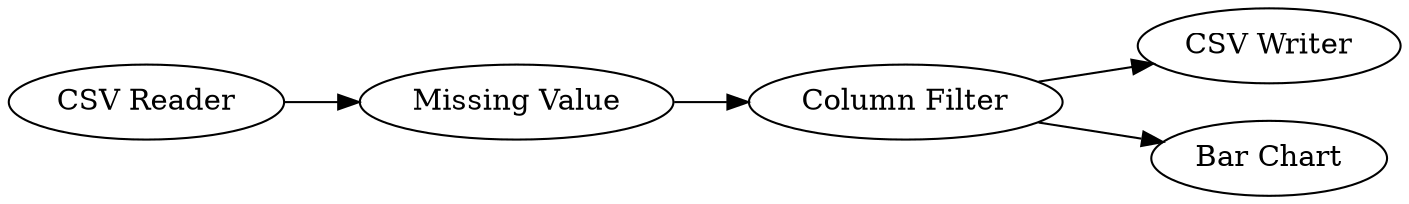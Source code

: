digraph {
	"-2567021709079661562_1" [label="CSV Reader"]
	"-2567021709079661562_2" [label="Missing Value"]
	"-2567021709079661562_3" [label="Column Filter"]
	"-2567021709079661562_5" [label="CSV Writer"]
	"-2567021709079661562_4" [label="Bar Chart"]
	"-2567021709079661562_3" -> "-2567021709079661562_4"
	"-2567021709079661562_2" -> "-2567021709079661562_3"
	"-2567021709079661562_3" -> "-2567021709079661562_5"
	"-2567021709079661562_1" -> "-2567021709079661562_2"
	rankdir=LR
}
